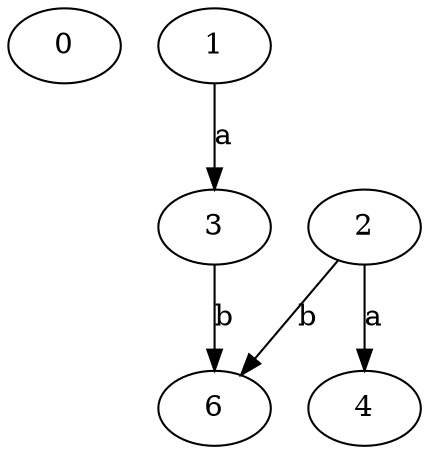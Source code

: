 strict digraph  {
0;
1;
2;
3;
4;
6;
1 -> 3  [label=a];
2 -> 4  [label=a];
2 -> 6  [label=b];
3 -> 6  [label=b];
}
